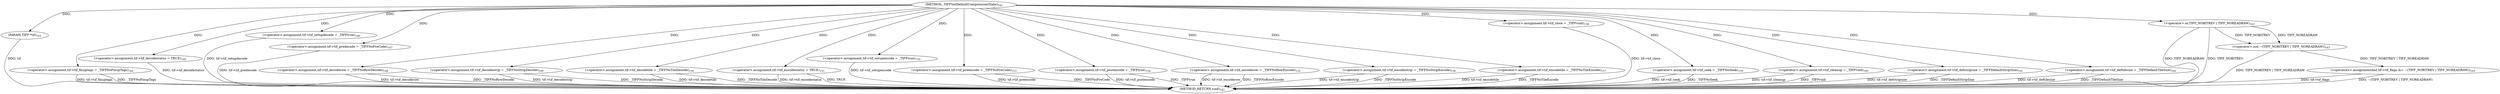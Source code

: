 digraph "_TIFFSetDefaultCompressionState" {  
"1941" [label = <(METHOD,_TIFFSetDefaultCompressionState)<SUB>142</SUB>> ]
"2047" [label = <(METHOD_RETURN,void)<SUB>142</SUB>> ]
"1942" [label = <(PARAM,TIFF *tif)<SUB>142</SUB>> ]
"1944" [label = <(&lt;operator&gt;.assignment,tif-&gt;tif_fixuptags = _TIFFNoFixupTags)<SUB>144</SUB>> ]
"1949" [label = <(&lt;operator&gt;.assignment,tif-&gt;tif_decodestatus = TRUE)<SUB>145</SUB>> ]
"1954" [label = <(&lt;operator&gt;.assignment,tif-&gt;tif_setupdecode = _TIFFtrue)<SUB>146</SUB>> ]
"1959" [label = <(&lt;operator&gt;.assignment,tif-&gt;tif_predecode = _TIFFNoPreCode)<SUB>147</SUB>> ]
"1964" [label = <(&lt;operator&gt;.assignment,tif-&gt;tif_decoderow = _TIFFNoRowDecode)<SUB>148</SUB>> ]
"1969" [label = <(&lt;operator&gt;.assignment,tif-&gt;tif_decodestrip = _TIFFNoStripDecode)<SUB>149</SUB>> ]
"1974" [label = <(&lt;operator&gt;.assignment,tif-&gt;tif_decodetile = _TIFFNoTileDecode)<SUB>150</SUB>> ]
"1979" [label = <(&lt;operator&gt;.assignment,tif-&gt;tif_encodestatus = TRUE)<SUB>151</SUB>> ]
"1984" [label = <(&lt;operator&gt;.assignment,tif-&gt;tif_setupencode = _TIFFtrue)<SUB>152</SUB>> ]
"1989" [label = <(&lt;operator&gt;.assignment,tif-&gt;tif_preencode = _TIFFNoPreCode)<SUB>153</SUB>> ]
"1994" [label = <(&lt;operator&gt;.assignment,tif-&gt;tif_postencode = _TIFFtrue)<SUB>154</SUB>> ]
"1999" [label = <(&lt;operator&gt;.assignment,tif-&gt;tif_encoderow = _TIFFNoRowEncode)<SUB>155</SUB>> ]
"2004" [label = <(&lt;operator&gt;.assignment,tif-&gt;tif_encodestrip = _TIFFNoStripEncode)<SUB>156</SUB>> ]
"2009" [label = <(&lt;operator&gt;.assignment,tif-&gt;tif_encodetile = _TIFFNoTileEncode)<SUB>157</SUB>> ]
"2014" [label = <(&lt;operator&gt;.assignment,tif-&gt;tif_close = _TIFFvoid)<SUB>158</SUB>> ]
"2019" [label = <(&lt;operator&gt;.assignment,tif-&gt;tif_seek = _TIFFNoSeek)<SUB>159</SUB>> ]
"2024" [label = <(&lt;operator&gt;.assignment,tif-&gt;tif_cleanup = _TIFFvoid)<SUB>160</SUB>> ]
"2029" [label = <(&lt;operator&gt;.assignment,tif-&gt;tif_defstripsize = _TIFFDefaultStripSize)<SUB>161</SUB>> ]
"2034" [label = <(&lt;operator&gt;.assignment,tif-&gt;tif_deftilesize = _TIFFDefaultTileSize)<SUB>162</SUB>> ]
"2039" [label = <(&lt;operators&gt;.assignmentAnd,tif-&gt;tif_flags &amp;= ~(TIFF_NOBITREV | TIFF_NOREADRAW))<SUB>163</SUB>> ]
"2043" [label = <(&lt;operator&gt;.not,~(TIFF_NOBITREV | TIFF_NOREADRAW))<SUB>163</SUB>> ]
"2044" [label = <(&lt;operator&gt;.or,TIFF_NOBITREV | TIFF_NOREADRAW)<SUB>163</SUB>> ]
  "1942" -> "2047"  [ label = "DDG: tif"] 
  "1944" -> "2047"  [ label = "DDG: tif-&gt;tif_fixuptags"] 
  "1949" -> "2047"  [ label = "DDG: tif-&gt;tif_decodestatus"] 
  "1954" -> "2047"  [ label = "DDG: tif-&gt;tif_setupdecode"] 
  "1959" -> "2047"  [ label = "DDG: tif-&gt;tif_predecode"] 
  "1964" -> "2047"  [ label = "DDG: tif-&gt;tif_decoderow"] 
  "1969" -> "2047"  [ label = "DDG: tif-&gt;tif_decodestrip"] 
  "1974" -> "2047"  [ label = "DDG: tif-&gt;tif_decodetile"] 
  "1979" -> "2047"  [ label = "DDG: tif-&gt;tif_encodestatus"] 
  "1979" -> "2047"  [ label = "DDG: TRUE"] 
  "1984" -> "2047"  [ label = "DDG: tif-&gt;tif_setupencode"] 
  "1989" -> "2047"  [ label = "DDG: tif-&gt;tif_preencode"] 
  "1989" -> "2047"  [ label = "DDG: _TIFFNoPreCode"] 
  "1994" -> "2047"  [ label = "DDG: tif-&gt;tif_postencode"] 
  "1994" -> "2047"  [ label = "DDG: _TIFFtrue"] 
  "1999" -> "2047"  [ label = "DDG: tif-&gt;tif_encoderow"] 
  "2004" -> "2047"  [ label = "DDG: tif-&gt;tif_encodestrip"] 
  "2009" -> "2047"  [ label = "DDG: tif-&gt;tif_encodetile"] 
  "2014" -> "2047"  [ label = "DDG: tif-&gt;tif_close"] 
  "2019" -> "2047"  [ label = "DDG: tif-&gt;tif_seek"] 
  "2024" -> "2047"  [ label = "DDG: tif-&gt;tif_cleanup"] 
  "2024" -> "2047"  [ label = "DDG: _TIFFvoid"] 
  "2029" -> "2047"  [ label = "DDG: tif-&gt;tif_defstripsize"] 
  "2034" -> "2047"  [ label = "DDG: tif-&gt;tif_deftilesize"] 
  "2039" -> "2047"  [ label = "DDG: tif-&gt;tif_flags"] 
  "2044" -> "2047"  [ label = "DDG: TIFF_NOREADRAW"] 
  "2043" -> "2047"  [ label = "DDG: TIFF_NOBITREV | TIFF_NOREADRAW"] 
  "2039" -> "2047"  [ label = "DDG: ~(TIFF_NOBITREV | TIFF_NOREADRAW)"] 
  "2004" -> "2047"  [ label = "DDG: _TIFFNoStripEncode"] 
  "1944" -> "2047"  [ label = "DDG: _TIFFNoFixupTags"] 
  "1999" -> "2047"  [ label = "DDG: _TIFFNoRowEncode"] 
  "1969" -> "2047"  [ label = "DDG: _TIFFNoStripDecode"] 
  "1974" -> "2047"  [ label = "DDG: _TIFFNoTileDecode"] 
  "2044" -> "2047"  [ label = "DDG: TIFF_NOBITREV"] 
  "2029" -> "2047"  [ label = "DDG: _TIFFDefaultStripSize"] 
  "1964" -> "2047"  [ label = "DDG: _TIFFNoRowDecode"] 
  "2034" -> "2047"  [ label = "DDG: _TIFFDefaultTileSize"] 
  "2009" -> "2047"  [ label = "DDG: _TIFFNoTileEncode"] 
  "2019" -> "2047"  [ label = "DDG: _TIFFNoSeek"] 
  "1941" -> "1942"  [ label = "DDG: "] 
  "1941" -> "1944"  [ label = "DDG: "] 
  "1941" -> "1949"  [ label = "DDG: "] 
  "1941" -> "1954"  [ label = "DDG: "] 
  "1941" -> "1959"  [ label = "DDG: "] 
  "1941" -> "1964"  [ label = "DDG: "] 
  "1941" -> "1969"  [ label = "DDG: "] 
  "1941" -> "1974"  [ label = "DDG: "] 
  "1941" -> "1979"  [ label = "DDG: "] 
  "1941" -> "1984"  [ label = "DDG: "] 
  "1941" -> "1989"  [ label = "DDG: "] 
  "1941" -> "1994"  [ label = "DDG: "] 
  "1941" -> "1999"  [ label = "DDG: "] 
  "1941" -> "2004"  [ label = "DDG: "] 
  "1941" -> "2009"  [ label = "DDG: "] 
  "1941" -> "2014"  [ label = "DDG: "] 
  "1941" -> "2019"  [ label = "DDG: "] 
  "1941" -> "2024"  [ label = "DDG: "] 
  "1941" -> "2029"  [ label = "DDG: "] 
  "1941" -> "2034"  [ label = "DDG: "] 
  "2043" -> "2039"  [ label = "DDG: TIFF_NOBITREV | TIFF_NOREADRAW"] 
  "2044" -> "2043"  [ label = "DDG: TIFF_NOBITREV"] 
  "2044" -> "2043"  [ label = "DDG: TIFF_NOREADRAW"] 
  "1941" -> "2044"  [ label = "DDG: "] 
}
